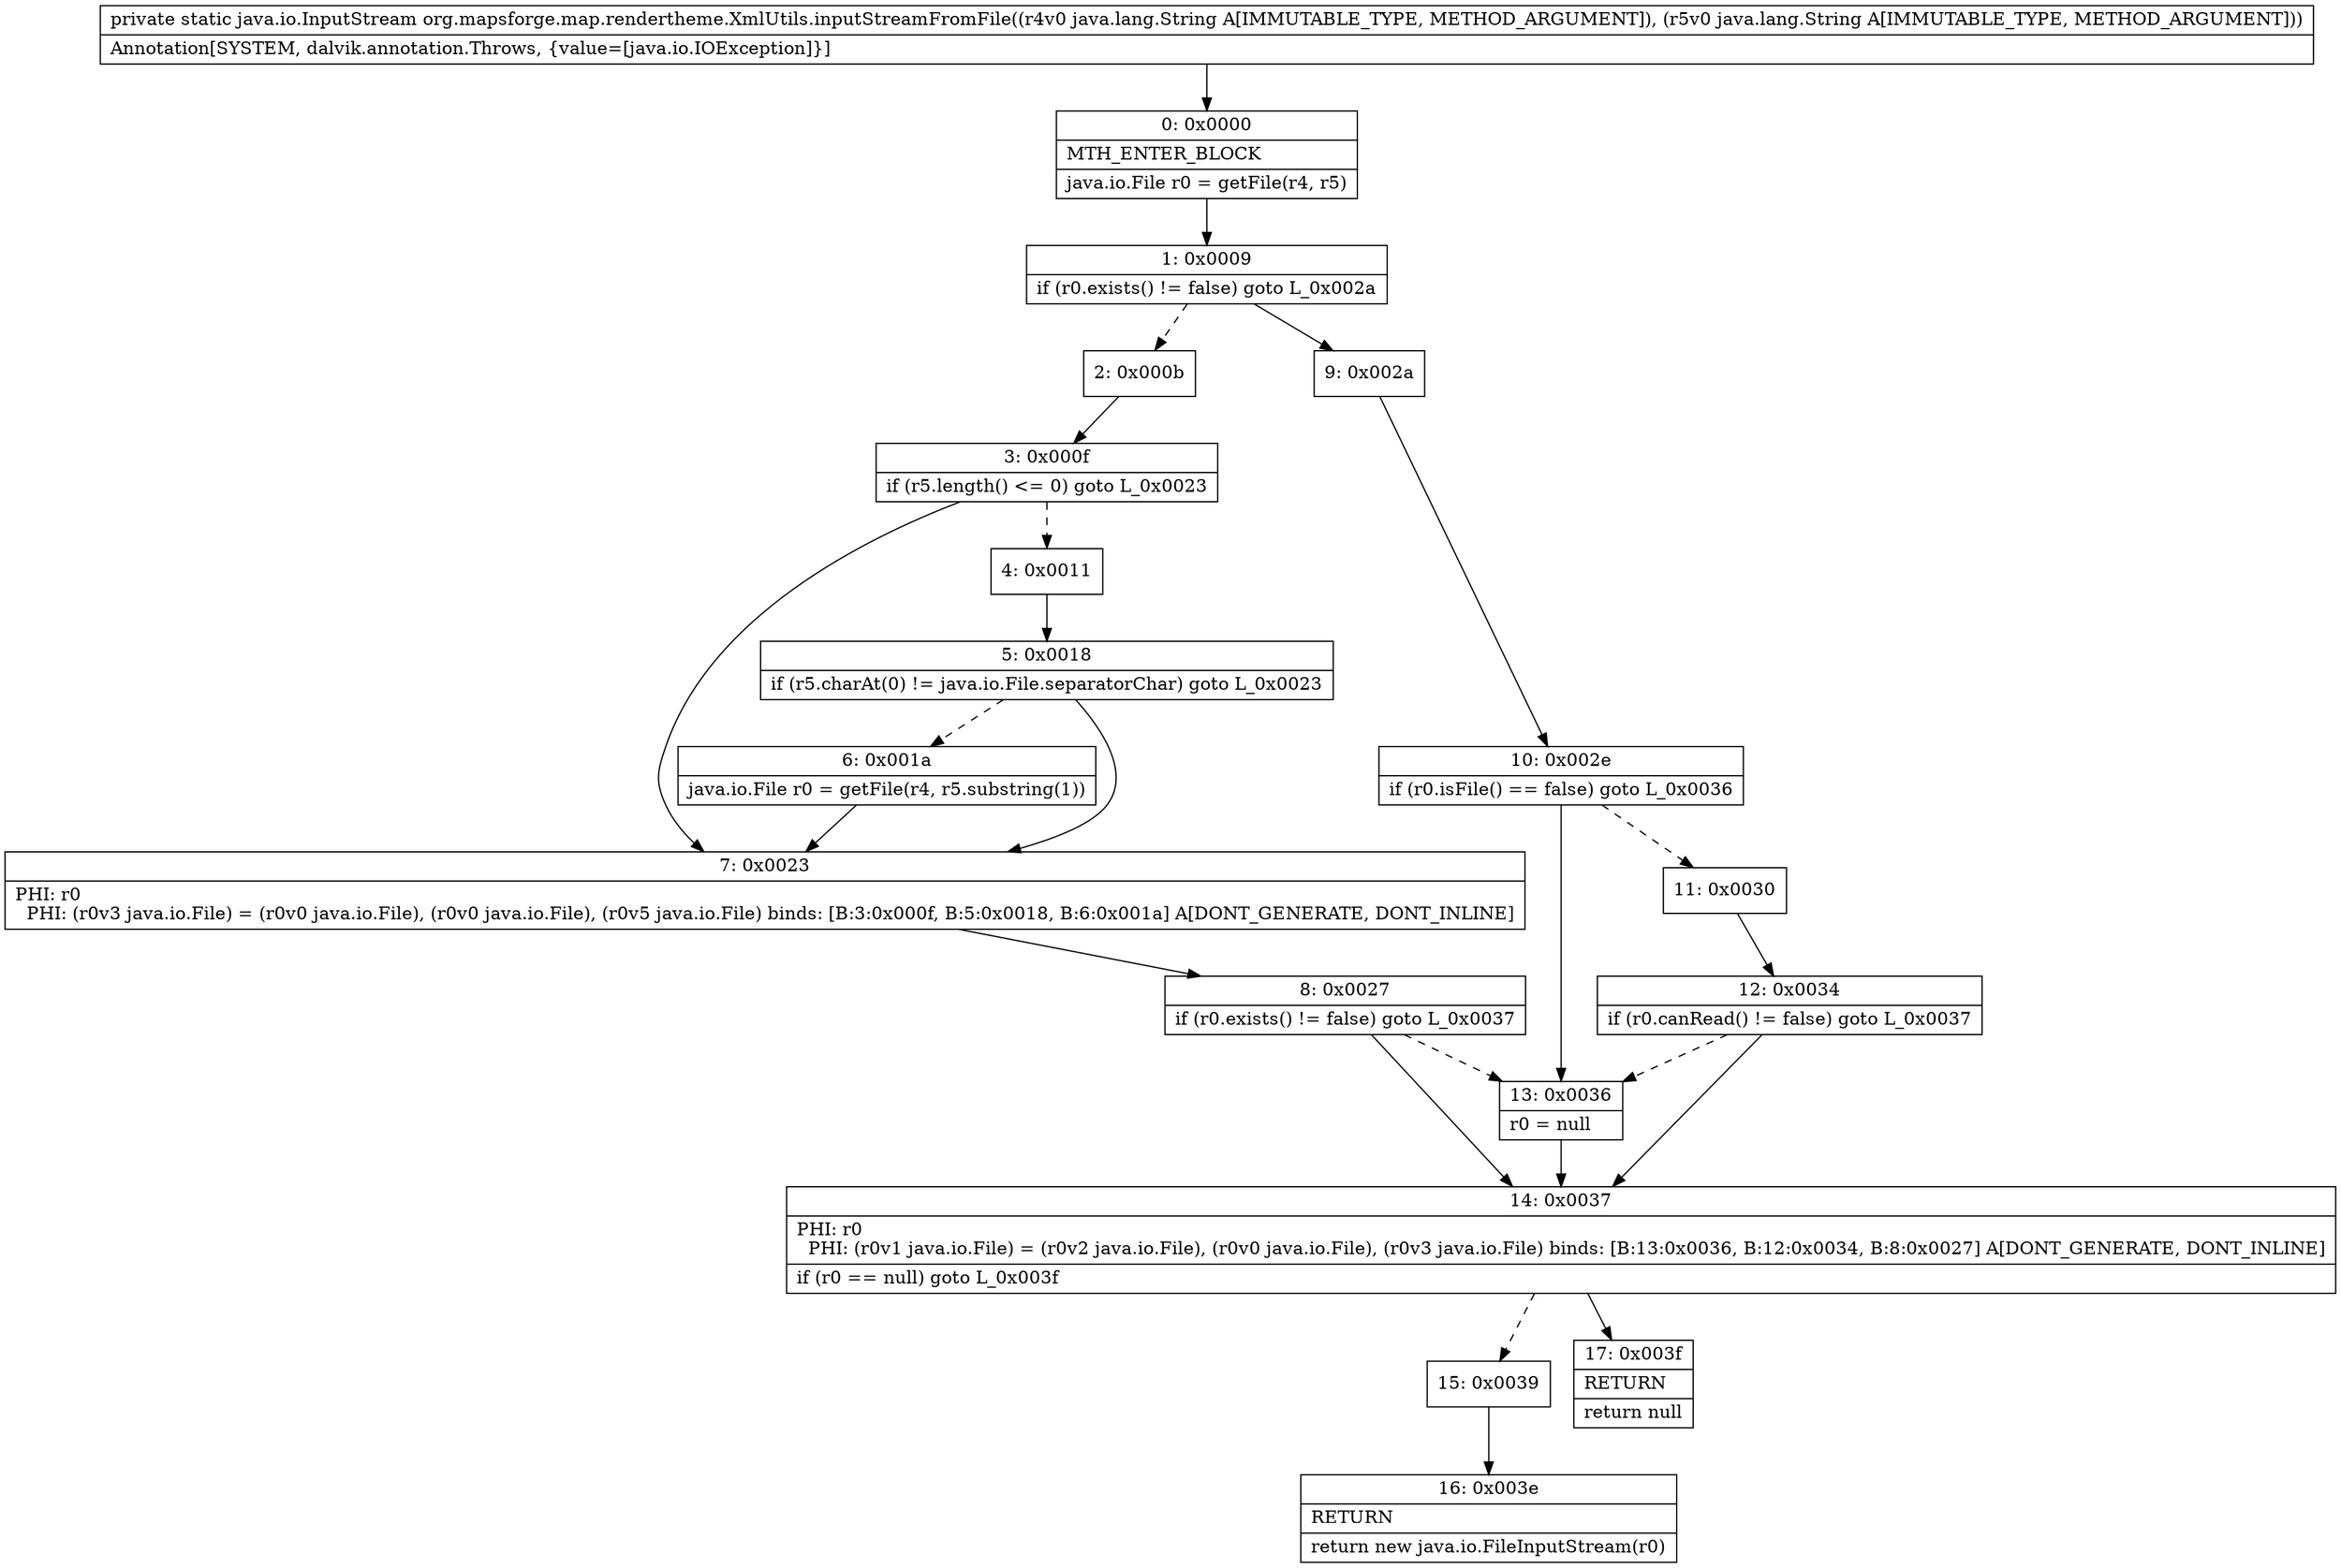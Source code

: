 digraph "CFG fororg.mapsforge.map.rendertheme.XmlUtils.inputStreamFromFile(Ljava\/lang\/String;Ljava\/lang\/String;)Ljava\/io\/InputStream;" {
Node_0 [shape=record,label="{0\:\ 0x0000|MTH_ENTER_BLOCK\l|java.io.File r0 = getFile(r4, r5)\l}"];
Node_1 [shape=record,label="{1\:\ 0x0009|if (r0.exists() != false) goto L_0x002a\l}"];
Node_2 [shape=record,label="{2\:\ 0x000b}"];
Node_3 [shape=record,label="{3\:\ 0x000f|if (r5.length() \<= 0) goto L_0x0023\l}"];
Node_4 [shape=record,label="{4\:\ 0x0011}"];
Node_5 [shape=record,label="{5\:\ 0x0018|if (r5.charAt(0) != java.io.File.separatorChar) goto L_0x0023\l}"];
Node_6 [shape=record,label="{6\:\ 0x001a|java.io.File r0 = getFile(r4, r5.substring(1))\l}"];
Node_7 [shape=record,label="{7\:\ 0x0023|PHI: r0 \l  PHI: (r0v3 java.io.File) = (r0v0 java.io.File), (r0v0 java.io.File), (r0v5 java.io.File) binds: [B:3:0x000f, B:5:0x0018, B:6:0x001a] A[DONT_GENERATE, DONT_INLINE]\l}"];
Node_8 [shape=record,label="{8\:\ 0x0027|if (r0.exists() != false) goto L_0x0037\l}"];
Node_9 [shape=record,label="{9\:\ 0x002a}"];
Node_10 [shape=record,label="{10\:\ 0x002e|if (r0.isFile() == false) goto L_0x0036\l}"];
Node_11 [shape=record,label="{11\:\ 0x0030}"];
Node_12 [shape=record,label="{12\:\ 0x0034|if (r0.canRead() != false) goto L_0x0037\l}"];
Node_13 [shape=record,label="{13\:\ 0x0036|r0 = null\l}"];
Node_14 [shape=record,label="{14\:\ 0x0037|PHI: r0 \l  PHI: (r0v1 java.io.File) = (r0v2 java.io.File), (r0v0 java.io.File), (r0v3 java.io.File) binds: [B:13:0x0036, B:12:0x0034, B:8:0x0027] A[DONT_GENERATE, DONT_INLINE]\l|if (r0 == null) goto L_0x003f\l}"];
Node_15 [shape=record,label="{15\:\ 0x0039}"];
Node_16 [shape=record,label="{16\:\ 0x003e|RETURN\l|return new java.io.FileInputStream(r0)\l}"];
Node_17 [shape=record,label="{17\:\ 0x003f|RETURN\l|return null\l}"];
MethodNode[shape=record,label="{private static java.io.InputStream org.mapsforge.map.rendertheme.XmlUtils.inputStreamFromFile((r4v0 java.lang.String A[IMMUTABLE_TYPE, METHOD_ARGUMENT]), (r5v0 java.lang.String A[IMMUTABLE_TYPE, METHOD_ARGUMENT]))  | Annotation[SYSTEM, dalvik.annotation.Throws, \{value=[java.io.IOException]\}]\l}"];
MethodNode -> Node_0;
Node_0 -> Node_1;
Node_1 -> Node_2[style=dashed];
Node_1 -> Node_9;
Node_2 -> Node_3;
Node_3 -> Node_4[style=dashed];
Node_3 -> Node_7;
Node_4 -> Node_5;
Node_5 -> Node_6[style=dashed];
Node_5 -> Node_7;
Node_6 -> Node_7;
Node_7 -> Node_8;
Node_8 -> Node_14;
Node_8 -> Node_13[style=dashed];
Node_9 -> Node_10;
Node_10 -> Node_11[style=dashed];
Node_10 -> Node_13;
Node_11 -> Node_12;
Node_12 -> Node_13[style=dashed];
Node_12 -> Node_14;
Node_13 -> Node_14;
Node_14 -> Node_15[style=dashed];
Node_14 -> Node_17;
Node_15 -> Node_16;
}

